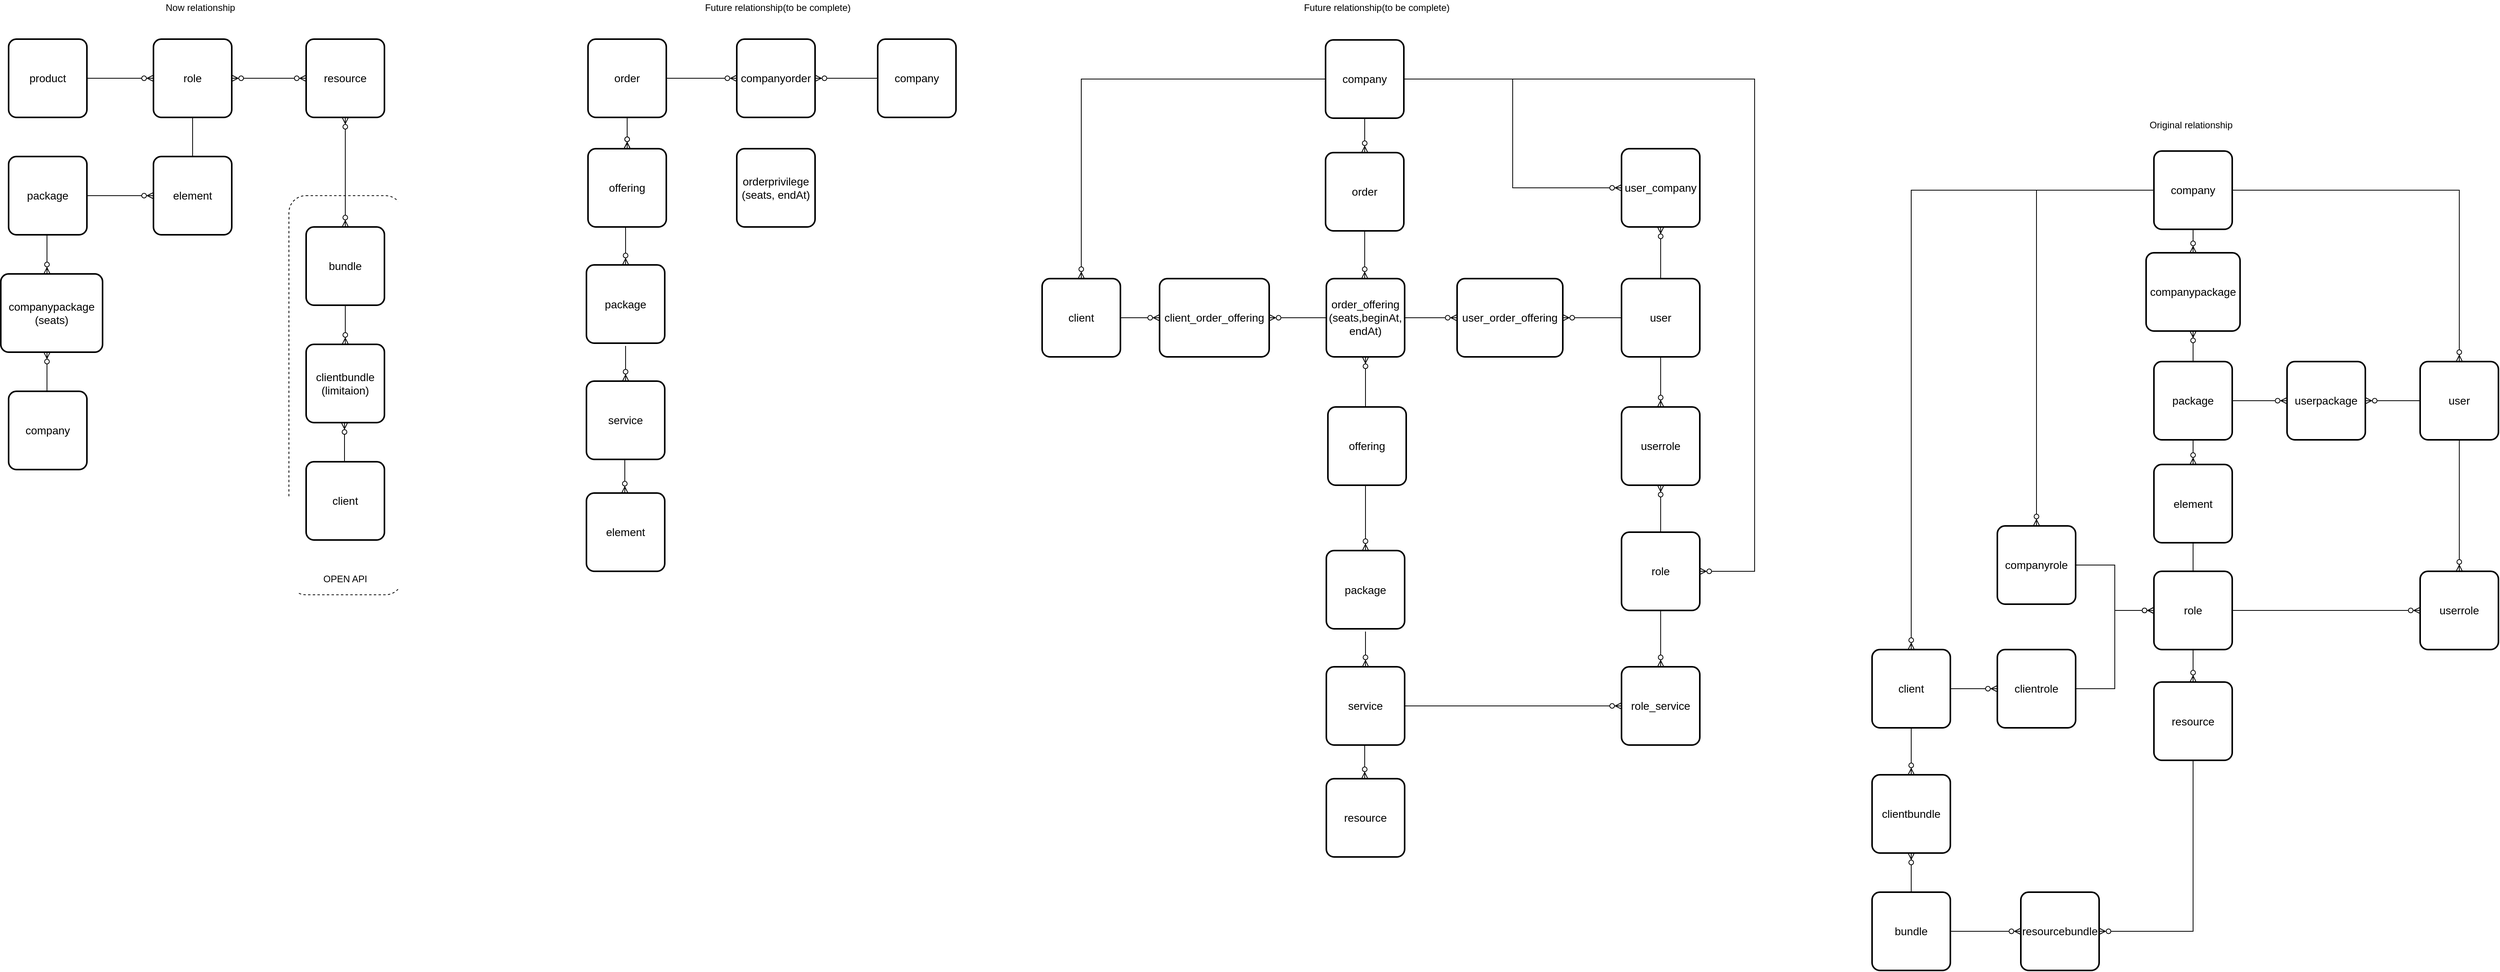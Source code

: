 <mxfile version="12.0.3" type="github" pages="1"><diagram id="8rNjCtrvhXQfWSVZfF7X" name="Page-1"><mxGraphModel dx="1422" dy="790" grid="1" gridSize="10" guides="1" tooltips="1" connect="1" arrows="1" fold="1" page="1" pageScale="1" pageWidth="850" pageHeight="1100" math="0" shadow="0"><root><mxCell id="0"/><mxCell id="1" parent="0"/><mxCell id="m2EdKk_1sG6vqFNajFpE-1" value="product" style="strokeWidth=2;rounded=1;arcSize=10;whiteSpace=wrap;html=1;align=center;fontSize=14;" parent="1" vertex="1"><mxGeometry x="240" y="130" width="100" height="100" as="geometry"/></mxCell><mxCell id="m2EdKk_1sG6vqFNajFpE-2" value="role" style="strokeWidth=2;rounded=1;arcSize=10;whiteSpace=wrap;html=1;align=center;fontSize=14;" parent="1" vertex="1"><mxGeometry x="425" y="130" width="100" height="100" as="geometry"/></mxCell><mxCell id="m2EdKk_1sG6vqFNajFpE-3" value="resource" style="strokeWidth=2;rounded=1;arcSize=10;whiteSpace=wrap;html=1;align=center;fontSize=14;" parent="1" vertex="1"><mxGeometry x="620" y="130" width="100" height="100" as="geometry"/></mxCell><mxCell id="m2EdKk_1sG6vqFNajFpE-4" value="package" style="strokeWidth=2;rounded=1;arcSize=10;whiteSpace=wrap;html=1;align=center;fontSize=14;" parent="1" vertex="1"><mxGeometry x="240" y="280" width="100" height="100" as="geometry"/></mxCell><mxCell id="m2EdKk_1sG6vqFNajFpE-5" value="element" style="strokeWidth=2;rounded=1;arcSize=10;whiteSpace=wrap;html=1;align=center;fontSize=14;" parent="1" vertex="1"><mxGeometry x="425" y="280" width="100" height="100" as="geometry"/></mxCell><mxCell id="m2EdKk_1sG6vqFNajFpE-7" value="" style="edgeStyle=entityRelationEdgeStyle;fontSize=12;html=1;endArrow=ERzeroToMany;endFill=1;exitX=1;exitY=0.5;exitDx=0;exitDy=0;entryX=0;entryY=0.5;entryDx=0;entryDy=0;" parent="1" source="m2EdKk_1sG6vqFNajFpE-1" target="m2EdKk_1sG6vqFNajFpE-2" edge="1"><mxGeometry width="100" height="100" relative="1" as="geometry"><mxPoint x="350" y="320" as="sourcePoint"/><mxPoint x="450" y="220" as="targetPoint"/></mxGeometry></mxCell><mxCell id="m2EdKk_1sG6vqFNajFpE-9" value="" style="edgeStyle=entityRelationEdgeStyle;fontSize=12;html=1;endArrow=ERzeroToMany;endFill=1;startArrow=ERzeroToMany;entryX=0;entryY=0.5;entryDx=0;entryDy=0;exitX=1;exitY=0.5;exitDx=0;exitDy=0;" parent="1" source="m2EdKk_1sG6vqFNajFpE-2" target="m2EdKk_1sG6vqFNajFpE-3" edge="1"><mxGeometry width="100" height="100" relative="1" as="geometry"><mxPoint x="500" y="250" as="sourcePoint"/><mxPoint x="600" y="150" as="targetPoint"/></mxGeometry></mxCell><mxCell id="m2EdKk_1sG6vqFNajFpE-11" value="" style="endArrow=none;html=1;entryX=0.5;entryY=1;entryDx=0;entryDy=0;exitX=0.5;exitY=0;exitDx=0;exitDy=0;" parent="1" source="m2EdKk_1sG6vqFNajFpE-5" target="m2EdKk_1sG6vqFNajFpE-2" edge="1"><mxGeometry width="50" height="50" relative="1" as="geometry"><mxPoint x="510" y="590" as="sourcePoint"/><mxPoint x="560" y="540" as="targetPoint"/></mxGeometry></mxCell><mxCell id="m2EdKk_1sG6vqFNajFpE-12" value="" style="edgeStyle=entityRelationEdgeStyle;fontSize=12;html=1;endArrow=ERzeroToMany;endFill=1;entryX=0;entryY=0.5;entryDx=0;entryDy=0;" parent="1" source="m2EdKk_1sG6vqFNajFpE-4" target="m2EdKk_1sG6vqFNajFpE-5" edge="1"><mxGeometry width="100" height="100" relative="1" as="geometry"><mxPoint x="240" y="500" as="sourcePoint"/><mxPoint x="340" y="400" as="targetPoint"/></mxGeometry></mxCell><mxCell id="m2EdKk_1sG6vqFNajFpE-13" value="bundle" style="strokeWidth=2;rounded=1;arcSize=10;whiteSpace=wrap;html=1;align=center;fontSize=14;" parent="1" vertex="1"><mxGeometry x="620" y="370" width="100" height="100" as="geometry"/></mxCell><mxCell id="m2EdKk_1sG6vqFNajFpE-15" value="clientbundle&lt;br&gt;(limitaion)" style="strokeWidth=2;rounded=1;arcSize=10;whiteSpace=wrap;html=1;align=center;fontSize=14;" parent="1" vertex="1"><mxGeometry x="620" y="520" width="100" height="100" as="geometry"/></mxCell><mxCell id="m2EdKk_1sG6vqFNajFpE-17" value="" style="endArrow=ERzeroToMany;startArrow=ERzeroToMany;endFill=1;startFill=1;html=1;strokeColor=#000000;exitX=0.5;exitY=1;exitDx=0;exitDy=0;entryX=0.5;entryY=0;entryDx=0;entryDy=0;" parent="1" source="m2EdKk_1sG6vqFNajFpE-3" target="m2EdKk_1sG6vqFNajFpE-13" edge="1"><mxGeometry width="160" relative="1" as="geometry"><mxPoint x="730" y="230" as="sourcePoint"/><mxPoint x="780" y="300" as="targetPoint"/></mxGeometry></mxCell><mxCell id="m2EdKk_1sG6vqFNajFpE-18" value="" style="endArrow=ERzeroToMany;startArrow=none;endFill=1;startFill=0;html=1;strokeColor=#000000;exitX=0.5;exitY=1;exitDx=0;exitDy=0;entryX=0.5;entryY=0;entryDx=0;entryDy=0;" parent="1" edge="1"><mxGeometry width="160" relative="1" as="geometry"><mxPoint x="670" y="470" as="sourcePoint"/><mxPoint x="670" y="520" as="targetPoint"/></mxGeometry></mxCell><mxCell id="m2EdKk_1sG6vqFNajFpE-19" value="client" style="strokeWidth=2;rounded=1;arcSize=10;whiteSpace=wrap;html=1;align=center;fontSize=14;" parent="1" vertex="1"><mxGeometry x="620" y="670" width="100" height="100" as="geometry"/></mxCell><mxCell id="m2EdKk_1sG6vqFNajFpE-21" value="" style="endArrow=none;startArrow=ERzeroToMany;endFill=0;startFill=1;html=1;strokeColor=#000000;exitX=0.5;exitY=1;exitDx=0;exitDy=0;entryX=0.5;entryY=0;entryDx=0;entryDy=0;" parent="1" edge="1"><mxGeometry width="160" relative="1" as="geometry"><mxPoint x="669" y="620" as="sourcePoint"/><mxPoint x="669" y="670" as="targetPoint"/></mxGeometry></mxCell><mxCell id="m2EdKk_1sG6vqFNajFpE-22" value="company&lt;br&gt;" style="strokeWidth=2;rounded=1;arcSize=10;whiteSpace=wrap;html=1;align=center;fontSize=14;" parent="1" vertex="1"><mxGeometry x="240" y="580" width="100" height="100" as="geometry"/></mxCell><mxCell id="m2EdKk_1sG6vqFNajFpE-23" value="companypackage&lt;br&gt;(seats)" style="strokeWidth=2;rounded=1;arcSize=10;whiteSpace=wrap;html=1;align=center;fontSize=14;" parent="1" vertex="1"><mxGeometry x="230" y="430" width="130" height="100" as="geometry"/></mxCell><mxCell id="m2EdKk_1sG6vqFNajFpE-27" value="" style="endArrow=ERzeroToMany;startArrow=none;endFill=1;startFill=0;html=1;strokeColor=#000000;exitX=0.5;exitY=1;exitDx=0;exitDy=0;entryX=0.5;entryY=0;entryDx=0;entryDy=0;" parent="1" edge="1"><mxGeometry width="160" relative="1" as="geometry"><mxPoint x="289" y="380" as="sourcePoint"/><mxPoint x="289" y="430" as="targetPoint"/></mxGeometry></mxCell><mxCell id="m2EdKk_1sG6vqFNajFpE-28" value="" style="endArrow=none;startArrow=ERzeroToMany;endFill=0;startFill=1;html=1;strokeColor=#000000;exitX=0.5;exitY=1;exitDx=0;exitDy=0;entryX=0.5;entryY=0;entryDx=0;entryDy=0;" parent="1" edge="1"><mxGeometry width="160" relative="1" as="geometry"><mxPoint x="289" y="530" as="sourcePoint"/><mxPoint x="289" y="580" as="targetPoint"/></mxGeometry></mxCell><mxCell id="m2EdKk_1sG6vqFNajFpE-29" value="" style="rounded=1;whiteSpace=wrap;html=1;dashed=1;fillColor=none;" parent="1" vertex="1"><mxGeometry x="598" y="330" width="145" height="510" as="geometry"/></mxCell><mxCell id="m2EdKk_1sG6vqFNajFpE-30" value="OPEN API" style="text;html=1;strokeColor=none;fillColor=none;align=center;verticalAlign=middle;whiteSpace=wrap;rounded=0;dashed=1;" parent="1" vertex="1"><mxGeometry x="630" y="810" width="80" height="20" as="geometry"/></mxCell><mxCell id="m2EdKk_1sG6vqFNajFpE-31" value="order" style="strokeWidth=2;rounded=1;arcSize=10;whiteSpace=wrap;html=1;align=center;fontSize=14;fillColor=none;" parent="1" vertex="1"><mxGeometry x="980" y="130" width="100" height="100" as="geometry"/></mxCell><mxCell id="m2EdKk_1sG6vqFNajFpE-39" value="" style="edgeStyle=orthogonalEdgeStyle;rounded=1;orthogonalLoop=1;jettySize=auto;html=1;startArrow=ERzeroToMany;startFill=1;endArrow=none;endFill=0;targetPerimeterSpacing=0;strokeColor=#000000;" parent="1" source="m2EdKk_1sG6vqFNajFpE-32" target="m2EdKk_1sG6vqFNajFpE-31" edge="1"><mxGeometry relative="1" as="geometry"/></mxCell><mxCell id="m2EdKk_1sG6vqFNajFpE-32" value="offering" style="strokeWidth=2;rounded=1;arcSize=10;whiteSpace=wrap;html=1;align=center;fontSize=14;fillColor=none;" parent="1" vertex="1"><mxGeometry x="980" y="270" width="100" height="100" as="geometry"/></mxCell><mxCell id="m2EdKk_1sG6vqFNajFpE-33" value="package" style="strokeWidth=2;rounded=1;arcSize=10;whiteSpace=wrap;html=1;align=center;fontSize=14;fillColor=none;" parent="1" vertex="1"><mxGeometry x="978" y="418.5" width="100" height="100" as="geometry"/></mxCell><mxCell id="m2EdKk_1sG6vqFNajFpE-34" value="service" style="strokeWidth=2;rounded=1;arcSize=10;whiteSpace=wrap;html=1;align=center;fontSize=14;fillColor=none;" parent="1" vertex="1"><mxGeometry x="978" y="567" width="100" height="100" as="geometry"/></mxCell><mxCell id="m2EdKk_1sG6vqFNajFpE-35" value="element" style="strokeWidth=2;rounded=1;arcSize=10;whiteSpace=wrap;html=1;align=center;fontSize=14;fillColor=none;" parent="1" vertex="1"><mxGeometry x="978" y="710" width="100" height="100" as="geometry"/></mxCell><mxCell id="m2EdKk_1sG6vqFNajFpE-38" value="" style="endArrow=ERzeroToMany;startArrow=none;endFill=1;startFill=0;html=1;strokeColor=#000000;exitX=0.5;exitY=1;exitDx=0;exitDy=0;" parent="1" edge="1"><mxGeometry width="160" relative="1" as="geometry"><mxPoint x="1030" y="230" as="sourcePoint"/><mxPoint x="1030" y="270" as="targetPoint"/></mxGeometry></mxCell><mxCell id="m2EdKk_1sG6vqFNajFpE-42" value="" style="endArrow=ERzeroToMany;startArrow=none;endFill=1;startFill=0;html=1;strokeColor=#000000;entryX=0.5;entryY=0;entryDx=0;entryDy=0;" parent="1" target="m2EdKk_1sG6vqFNajFpE-34" edge="1"><mxGeometry width="160" relative="1" as="geometry"><mxPoint x="1028" y="522" as="sourcePoint"/><mxPoint x="1027" y="562" as="targetPoint"/></mxGeometry></mxCell><mxCell id="m2EdKk_1sG6vqFNajFpE-43" value="" style="endArrow=ERzeroToMany;startArrow=none;endFill=1;startFill=0;html=1;strokeColor=#000000;exitX=0.5;exitY=1;exitDx=0;exitDy=0;" parent="1" edge="1"><mxGeometry width="160" relative="1" as="geometry"><mxPoint x="1027" y="667" as="sourcePoint"/><mxPoint x="1027" y="710" as="targetPoint"/></mxGeometry></mxCell><mxCell id="m2EdKk_1sG6vqFNajFpE-45" value="" style="endArrow=ERzeroToMany;startArrow=none;endFill=1;startFill=0;html=1;strokeColor=#000000;entryX=0.5;entryY=0;entryDx=0;entryDy=0;" parent="1" target="m2EdKk_1sG6vqFNajFpE-33" edge="1"><mxGeometry width="160" relative="1" as="geometry"><mxPoint x="1028" y="370" as="sourcePoint"/><mxPoint x="1028" y="413" as="targetPoint"/></mxGeometry></mxCell><mxCell id="m2EdKk_1sG6vqFNajFpE-48" value="companyorder" style="strokeWidth=2;rounded=1;arcSize=10;whiteSpace=wrap;html=1;align=center;fontSize=14;fillColor=none;" parent="1" vertex="1"><mxGeometry x="1170" y="130" width="100" height="100" as="geometry"/></mxCell><mxCell id="m2EdKk_1sG6vqFNajFpE-49" value="company" style="strokeWidth=2;rounded=1;arcSize=10;whiteSpace=wrap;html=1;align=center;fontSize=14;fillColor=none;" parent="1" vertex="1"><mxGeometry x="1350" y="130" width="100" height="100" as="geometry"/></mxCell><mxCell id="m2EdKk_1sG6vqFNajFpE-50" value="" style="endArrow=ERzeroToMany;startArrow=none;endFill=1;startFill=0;html=1;strokeColor=#000000;exitX=1;exitY=0.5;exitDx=0;exitDy=0;entryX=0;entryY=0.5;entryDx=0;entryDy=0;" parent="1" source="m2EdKk_1sG6vqFNajFpE-31" target="m2EdKk_1sG6vqFNajFpE-48" edge="1"><mxGeometry width="160" relative="1" as="geometry"><mxPoint x="1341" y="320" as="sourcePoint"/><mxPoint x="1110" y="492" as="targetPoint"/></mxGeometry></mxCell><mxCell id="m2EdKk_1sG6vqFNajFpE-51" value="" style="endArrow=ERzeroToMany;startArrow=none;endFill=1;startFill=0;html=1;strokeColor=#000000;exitX=0;exitY=0.5;exitDx=0;exitDy=0;entryX=1;entryY=0.5;entryDx=0;entryDy=0;" parent="1" source="m2EdKk_1sG6vqFNajFpE-49" target="m2EdKk_1sG6vqFNajFpE-48" edge="1"><mxGeometry width="160" relative="1" as="geometry"><mxPoint x="1290" y="459.5" as="sourcePoint"/><mxPoint x="1380" y="459.5" as="targetPoint"/></mxGeometry></mxCell><mxCell id="m2EdKk_1sG6vqFNajFpE-52" value="Now relationship" style="text;html=1;strokeColor=none;fillColor=none;align=center;verticalAlign=middle;whiteSpace=wrap;rounded=0;" parent="1" vertex="1"><mxGeometry x="420" y="80" width="130" height="20" as="geometry"/></mxCell><mxCell id="m2EdKk_1sG6vqFNajFpE-53" value="Future relationship(to be complete)" style="text;html=1;strokeColor=none;fillColor=none;align=center;verticalAlign=middle;whiteSpace=wrap;rounded=0;" parent="1" vertex="1"><mxGeometry x="1105" y="80" width="235" height="20" as="geometry"/></mxCell><mxCell id="nTx4LBWtkfxXUajb-I4Q-1" value="order" style="strokeWidth=2;rounded=1;arcSize=10;whiteSpace=wrap;html=1;align=center;fontSize=14;fillColor=none;" vertex="1" parent="1"><mxGeometry x="1922" y="275" width="100" height="100" as="geometry"/></mxCell><mxCell id="nTx4LBWtkfxXUajb-I4Q-2" value="" style="edgeStyle=orthogonalEdgeStyle;rounded=1;orthogonalLoop=1;jettySize=auto;html=1;startArrow=ERzeroToMany;startFill=1;endArrow=none;endFill=0;targetPerimeterSpacing=0;strokeColor=#000000;" edge="1" parent="1"><mxGeometry relative="1" as="geometry"><mxPoint x="1972" y="436" as="sourcePoint"/><mxPoint x="1972" y="376" as="targetPoint"/></mxGeometry></mxCell><mxCell id="nTx4LBWtkfxXUajb-I4Q-3" value="offering" style="strokeWidth=2;rounded=1;arcSize=10;whiteSpace=wrap;html=1;align=center;fontSize=14;fillColor=none;" vertex="1" parent="1"><mxGeometry x="1925" y="600" width="100" height="100" as="geometry"/></mxCell><mxCell id="nTx4LBWtkfxXUajb-I4Q-4" value="package" style="strokeWidth=2;rounded=1;arcSize=10;whiteSpace=wrap;html=1;align=center;fontSize=14;fillColor=none;" vertex="1" parent="1"><mxGeometry x="1923" y="783.5" width="100" height="100" as="geometry"/></mxCell><mxCell id="nTx4LBWtkfxXUajb-I4Q-98" style="edgeStyle=orthogonalEdgeStyle;rounded=0;orthogonalLoop=1;jettySize=auto;html=1;exitX=1;exitY=0.5;exitDx=0;exitDy=0;entryX=0;entryY=0.5;entryDx=0;entryDy=0;startArrow=none;startFill=0;endArrow=ERzeroToMany;endFill=1;" edge="1" parent="1" source="nTx4LBWtkfxXUajb-I4Q-5" target="nTx4LBWtkfxXUajb-I4Q-95"><mxGeometry relative="1" as="geometry"/></mxCell><mxCell id="nTx4LBWtkfxXUajb-I4Q-5" value="service" style="strokeWidth=2;rounded=1;arcSize=10;whiteSpace=wrap;html=1;align=center;fontSize=14;fillColor=none;" vertex="1" parent="1"><mxGeometry x="1923" y="932" width="100" height="100" as="geometry"/></mxCell><mxCell id="nTx4LBWtkfxXUajb-I4Q-6" value="resource" style="strokeWidth=2;rounded=1;arcSize=10;whiteSpace=wrap;html=1;align=center;fontSize=14;fillColor=none;" vertex="1" parent="1"><mxGeometry x="1923" y="1075" width="100" height="100" as="geometry"/></mxCell><mxCell id="nTx4LBWtkfxXUajb-I4Q-8" value="" style="endArrow=ERzeroToMany;startArrow=none;endFill=1;startFill=0;html=1;strokeColor=#000000;entryX=0.5;entryY=0;entryDx=0;entryDy=0;" edge="1" parent="1" target="nTx4LBWtkfxXUajb-I4Q-5"><mxGeometry width="160" relative="1" as="geometry"><mxPoint x="1973" y="887" as="sourcePoint"/><mxPoint x="1972" y="927" as="targetPoint"/></mxGeometry></mxCell><mxCell id="nTx4LBWtkfxXUajb-I4Q-9" value="" style="endArrow=ERzeroToMany;startArrow=none;endFill=1;startFill=0;html=1;strokeColor=#000000;exitX=0.5;exitY=1;exitDx=0;exitDy=0;" edge="1" parent="1"><mxGeometry width="160" relative="1" as="geometry"><mxPoint x="1972" y="1032" as="sourcePoint"/><mxPoint x="1972" y="1075" as="targetPoint"/></mxGeometry></mxCell><mxCell id="nTx4LBWtkfxXUajb-I4Q-10" value="" style="endArrow=ERzeroToMany;startArrow=none;endFill=1;startFill=0;html=1;strokeColor=#000000;entryX=0.5;entryY=0;entryDx=0;entryDy=0;" edge="1" parent="1" target="nTx4LBWtkfxXUajb-I4Q-4"><mxGeometry width="160" relative="1" as="geometry"><mxPoint x="1973" y="700" as="sourcePoint"/><mxPoint x="1973" y="743" as="targetPoint"/></mxGeometry></mxCell><mxCell id="nTx4LBWtkfxXUajb-I4Q-12" value="company" style="strokeWidth=2;rounded=1;arcSize=10;whiteSpace=wrap;html=1;align=center;fontSize=14;fillColor=none;" vertex="1" parent="1"><mxGeometry x="1922" y="131" width="100" height="100" as="geometry"/></mxCell><mxCell id="nTx4LBWtkfxXUajb-I4Q-15" value="Future relationship(to be complete)" style="text;html=1;strokeColor=none;fillColor=none;align=center;verticalAlign=middle;whiteSpace=wrap;rounded=0;" vertex="1" parent="1"><mxGeometry x="1870" y="80" width="235" height="20" as="geometry"/></mxCell><mxCell id="nTx4LBWtkfxXUajb-I4Q-16" value="" style="endArrow=ERzeroToMany;startArrow=none;endFill=1;startFill=0;html=1;strokeColor=#000000;exitX=0.5;exitY=1;exitDx=0;exitDy=0;entryX=0.5;entryY=0;entryDx=0;entryDy=0;" edge="1" parent="1" source="nTx4LBWtkfxXUajb-I4Q-12" target="nTx4LBWtkfxXUajb-I4Q-1"><mxGeometry width="160" relative="1" as="geometry"><mxPoint x="1970" y="210" as="sourcePoint"/><mxPoint x="1970" y="270" as="targetPoint"/></mxGeometry></mxCell><mxCell id="nTx4LBWtkfxXUajb-I4Q-17" value="order_offering&lt;br&gt;(seats,beginAt,&lt;br&gt;endAt)" style="strokeWidth=2;rounded=1;arcSize=10;whiteSpace=wrap;html=1;align=center;fontSize=14;fillColor=none;" vertex="1" parent="1"><mxGeometry x="1923" y="436" width="100" height="100" as="geometry"/></mxCell><mxCell id="nTx4LBWtkfxXUajb-I4Q-19" value="" style="endArrow=none;startArrow=ERzeroToMany;endFill=0;startFill=1;html=1;strokeColor=#000000;exitX=0.5;exitY=1;exitDx=0;exitDy=0;" edge="1" parent="1" source="nTx4LBWtkfxXUajb-I4Q-17"><mxGeometry width="160" relative="1" as="geometry"><mxPoint x="1984" y="591" as="sourcePoint"/><mxPoint x="1973" y="600" as="targetPoint"/></mxGeometry></mxCell><mxCell id="nTx4LBWtkfxXUajb-I4Q-22" value="user" style="strokeWidth=2;rounded=1;arcSize=10;whiteSpace=wrap;html=1;align=center;fontSize=14;fillColor=none;" vertex="1" parent="1"><mxGeometry x="2300" y="436" width="100" height="100" as="geometry"/></mxCell><mxCell id="nTx4LBWtkfxXUajb-I4Q-28" style="edgeStyle=orthogonalEdgeStyle;rounded=0;orthogonalLoop=1;jettySize=auto;html=1;exitX=1;exitY=0.5;exitDx=0;exitDy=0;startArrow=ERzeroToMany;startFill=1;endArrow=none;endFill=0;" edge="1" parent="1" source="nTx4LBWtkfxXUajb-I4Q-23" target="nTx4LBWtkfxXUajb-I4Q-22"><mxGeometry relative="1" as="geometry"/></mxCell><mxCell id="nTx4LBWtkfxXUajb-I4Q-23" value="user_order_offering" style="strokeWidth=2;rounded=1;arcSize=10;whiteSpace=wrap;html=1;align=center;fontSize=14;fillColor=none;" vertex="1" parent="1"><mxGeometry x="2090" y="436" width="135" height="100" as="geometry"/></mxCell><mxCell id="nTx4LBWtkfxXUajb-I4Q-27" value="" style="edgeStyle=orthogonalEdgeStyle;rounded=1;orthogonalLoop=1;jettySize=auto;html=1;startArrow=ERzeroToMany;startFill=1;endArrow=none;endFill=0;targetPerimeterSpacing=0;strokeColor=#000000;entryX=1;entryY=0.5;entryDx=0;entryDy=0;exitX=0;exitY=0.5;exitDx=0;exitDy=0;" edge="1" parent="1" source="nTx4LBWtkfxXUajb-I4Q-23" target="nTx4LBWtkfxXUajb-I4Q-17"><mxGeometry relative="1" as="geometry"><mxPoint x="2130" y="446" as="sourcePoint"/><mxPoint x="2033" y="496" as="targetPoint"/></mxGeometry></mxCell><mxCell id="nTx4LBWtkfxXUajb-I4Q-32" style="edgeStyle=orthogonalEdgeStyle;rounded=0;orthogonalLoop=1;jettySize=auto;html=1;exitX=0;exitY=0.5;exitDx=0;exitDy=0;entryX=1;entryY=0.5;entryDx=0;entryDy=0;startArrow=ERzeroToMany;startFill=1;endArrow=none;endFill=0;" edge="1" parent="1" source="nTx4LBWtkfxXUajb-I4Q-29" target="nTx4LBWtkfxXUajb-I4Q-12"><mxGeometry relative="1" as="geometry"/></mxCell><mxCell id="nTx4LBWtkfxXUajb-I4Q-33" style="edgeStyle=orthogonalEdgeStyle;rounded=0;orthogonalLoop=1;jettySize=auto;html=1;exitX=0.5;exitY=1;exitDx=0;exitDy=0;entryX=0.5;entryY=0;entryDx=0;entryDy=0;startArrow=ERzeroToMany;startFill=1;endArrow=none;endFill=0;" edge="1" parent="1" source="nTx4LBWtkfxXUajb-I4Q-29" target="nTx4LBWtkfxXUajb-I4Q-22"><mxGeometry relative="1" as="geometry"/></mxCell><mxCell id="nTx4LBWtkfxXUajb-I4Q-29" value="user_company" style="strokeWidth=2;rounded=1;arcSize=10;whiteSpace=wrap;html=1;align=center;fontSize=14;fillColor=none;" vertex="1" parent="1"><mxGeometry x="2300" y="270" width="100" height="100" as="geometry"/></mxCell><mxCell id="nTx4LBWtkfxXUajb-I4Q-34" style="edgeStyle=orthogonalEdgeStyle;rounded=0;orthogonalLoop=1;jettySize=auto;html=1;exitX=0.5;exitY=0;exitDx=0;exitDy=0;entryX=0;entryY=0.5;entryDx=0;entryDy=0;startArrow=ERzeroToMany;startFill=1;endArrow=none;endFill=0;" edge="1" parent="1" source="nTx4LBWtkfxXUajb-I4Q-30" target="nTx4LBWtkfxXUajb-I4Q-12"><mxGeometry relative="1" as="geometry"/></mxCell><mxCell id="nTx4LBWtkfxXUajb-I4Q-30" value="client" style="strokeWidth=2;rounded=1;arcSize=10;whiteSpace=wrap;html=1;align=center;fontSize=14;fillColor=none;" vertex="1" parent="1"><mxGeometry x="1560" y="436" width="100" height="100" as="geometry"/></mxCell><mxCell id="nTx4LBWtkfxXUajb-I4Q-37" style="edgeStyle=orthogonalEdgeStyle;rounded=0;orthogonalLoop=1;jettySize=auto;html=1;exitX=0;exitY=0.5;exitDx=0;exitDy=0;entryX=1;entryY=0.5;entryDx=0;entryDy=0;startArrow=ERzeroToMany;startFill=1;endArrow=none;endFill=0;" edge="1" parent="1" source="nTx4LBWtkfxXUajb-I4Q-35" target="nTx4LBWtkfxXUajb-I4Q-30"><mxGeometry relative="1" as="geometry"/></mxCell><mxCell id="nTx4LBWtkfxXUajb-I4Q-38" style="edgeStyle=orthogonalEdgeStyle;rounded=0;orthogonalLoop=1;jettySize=auto;html=1;exitX=1;exitY=0.5;exitDx=0;exitDy=0;entryX=0;entryY=0.5;entryDx=0;entryDy=0;startArrow=ERzeroToMany;startFill=1;endArrow=none;endFill=0;" edge="1" parent="1" source="nTx4LBWtkfxXUajb-I4Q-35" target="nTx4LBWtkfxXUajb-I4Q-17"><mxGeometry relative="1" as="geometry"/></mxCell><mxCell id="nTx4LBWtkfxXUajb-I4Q-35" value="client_order_offering" style="strokeWidth=2;rounded=1;arcSize=10;whiteSpace=wrap;html=1;align=center;fontSize=14;fillColor=none;" vertex="1" parent="1"><mxGeometry x="1710" y="436" width="140" height="100" as="geometry"/></mxCell><mxCell id="nTx4LBWtkfxXUajb-I4Q-47" style="edgeStyle=orthogonalEdgeStyle;rounded=0;orthogonalLoop=1;jettySize=auto;html=1;exitX=1;exitY=0.5;exitDx=0;exitDy=0;entryX=1;entryY=0.5;entryDx=0;entryDy=0;startArrow=ERzeroToMany;startFill=1;endArrow=none;endFill=0;" edge="1" parent="1" source="nTx4LBWtkfxXUajb-I4Q-39" target="nTx4LBWtkfxXUajb-I4Q-12"><mxGeometry relative="1" as="geometry"><Array as="points"><mxPoint x="2470" y="810"/><mxPoint x="2470" y="181"/></Array></mxGeometry></mxCell><mxCell id="nTx4LBWtkfxXUajb-I4Q-99" style="edgeStyle=orthogonalEdgeStyle;rounded=0;orthogonalLoop=1;jettySize=auto;html=1;exitX=0.5;exitY=1;exitDx=0;exitDy=0;entryX=0.5;entryY=0;entryDx=0;entryDy=0;startArrow=none;startFill=0;endArrow=ERzeroToMany;endFill=1;" edge="1" parent="1" source="nTx4LBWtkfxXUajb-I4Q-39" target="nTx4LBWtkfxXUajb-I4Q-95"><mxGeometry relative="1" as="geometry"/></mxCell><mxCell id="nTx4LBWtkfxXUajb-I4Q-39" value="role" style="strokeWidth=2;rounded=1;arcSize=10;whiteSpace=wrap;html=1;align=center;fontSize=14;fillColor=none;" vertex="1" parent="1"><mxGeometry x="2300" y="760" width="100" height="100" as="geometry"/></mxCell><mxCell id="nTx4LBWtkfxXUajb-I4Q-45" style="edgeStyle=orthogonalEdgeStyle;rounded=0;orthogonalLoop=1;jettySize=auto;html=1;exitX=0.5;exitY=0;exitDx=0;exitDy=0;entryX=0.5;entryY=1;entryDx=0;entryDy=0;startArrow=ERzeroToMany;startFill=1;endArrow=none;endFill=0;" edge="1" parent="1" source="nTx4LBWtkfxXUajb-I4Q-41" target="nTx4LBWtkfxXUajb-I4Q-22"><mxGeometry relative="1" as="geometry"/></mxCell><mxCell id="nTx4LBWtkfxXUajb-I4Q-46" style="edgeStyle=orthogonalEdgeStyle;rounded=0;orthogonalLoop=1;jettySize=auto;html=1;exitX=0.5;exitY=1;exitDx=0;exitDy=0;startArrow=ERzeroToMany;startFill=1;endArrow=none;endFill=0;" edge="1" parent="1" source="nTx4LBWtkfxXUajb-I4Q-41" target="nTx4LBWtkfxXUajb-I4Q-39"><mxGeometry relative="1" as="geometry"/></mxCell><mxCell id="nTx4LBWtkfxXUajb-I4Q-41" value="userrole" style="strokeWidth=2;rounded=1;arcSize=10;whiteSpace=wrap;html=1;align=center;fontSize=14;fillColor=none;" vertex="1" parent="1"><mxGeometry x="2300" y="600" width="100" height="100" as="geometry"/></mxCell><mxCell id="nTx4LBWtkfxXUajb-I4Q-48" value="orderprivilege&lt;br&gt;(seats, endAt)" style="strokeWidth=2;rounded=1;arcSize=10;whiteSpace=wrap;html=1;align=center;fontSize=14;fillColor=none;" vertex="1" parent="1"><mxGeometry x="1170" y="270" width="100" height="100" as="geometry"/></mxCell><mxCell id="nTx4LBWtkfxXUajb-I4Q-58" style="edgeStyle=orthogonalEdgeStyle;rounded=0;orthogonalLoop=1;jettySize=auto;html=1;exitX=0.5;exitY=0;exitDx=0;exitDy=0;entryX=0.5;entryY=1;entryDx=0;entryDy=0;startArrow=ERzeroToMany;startFill=1;endArrow=none;endFill=0;" edge="1" parent="1" source="nTx4LBWtkfxXUajb-I4Q-49" target="nTx4LBWtkfxXUajb-I4Q-50"><mxGeometry relative="1" as="geometry"/></mxCell><mxCell id="nTx4LBWtkfxXUajb-I4Q-91" style="edgeStyle=orthogonalEdgeStyle;rounded=0;orthogonalLoop=1;jettySize=auto;html=1;exitX=0.5;exitY=1;exitDx=0;exitDy=0;entryX=1;entryY=0.5;entryDx=0;entryDy=0;startArrow=none;startFill=0;endArrow=ERzeroToMany;endFill=1;" edge="1" parent="1" source="nTx4LBWtkfxXUajb-I4Q-49" target="nTx4LBWtkfxXUajb-I4Q-89"><mxGeometry relative="1" as="geometry"/></mxCell><mxCell id="nTx4LBWtkfxXUajb-I4Q-49" value="resource" style="strokeWidth=2;rounded=1;arcSize=10;whiteSpace=wrap;html=1;align=center;fontSize=14;fillColor=none;" vertex="1" parent="1"><mxGeometry x="2980" y="951.5" width="100" height="100" as="geometry"/></mxCell><mxCell id="nTx4LBWtkfxXUajb-I4Q-59" style="edgeStyle=orthogonalEdgeStyle;rounded=0;orthogonalLoop=1;jettySize=auto;html=1;exitX=0.5;exitY=0;exitDx=0;exitDy=0;entryX=0.5;entryY=1;entryDx=0;entryDy=0;startArrow=none;startFill=0;endArrow=none;endFill=0;" edge="1" parent="1" source="nTx4LBWtkfxXUajb-I4Q-50" target="nTx4LBWtkfxXUajb-I4Q-53"><mxGeometry relative="1" as="geometry"/></mxCell><mxCell id="nTx4LBWtkfxXUajb-I4Q-72" style="edgeStyle=orthogonalEdgeStyle;rounded=0;orthogonalLoop=1;jettySize=auto;html=1;exitX=1;exitY=0.5;exitDx=0;exitDy=0;entryX=0;entryY=0.5;entryDx=0;entryDy=0;startArrow=none;startFill=0;endArrow=ERzeroToMany;endFill=1;" edge="1" parent="1" source="nTx4LBWtkfxXUajb-I4Q-50" target="nTx4LBWtkfxXUajb-I4Q-67"><mxGeometry relative="1" as="geometry"/></mxCell><mxCell id="nTx4LBWtkfxXUajb-I4Q-50" value="role" style="strokeWidth=2;rounded=1;arcSize=10;whiteSpace=wrap;html=1;align=center;fontSize=14;fillColor=none;" vertex="1" parent="1"><mxGeometry x="2980" y="810" width="100" height="100" as="geometry"/></mxCell><mxCell id="nTx4LBWtkfxXUajb-I4Q-61" style="edgeStyle=orthogonalEdgeStyle;rounded=0;orthogonalLoop=1;jettySize=auto;html=1;exitX=0.5;exitY=1;exitDx=0;exitDy=0;entryX=0.5;entryY=0;entryDx=0;entryDy=0;startArrow=none;startFill=0;endArrow=ERzeroToMany;endFill=1;" edge="1" parent="1" source="nTx4LBWtkfxXUajb-I4Q-51" target="nTx4LBWtkfxXUajb-I4Q-56"><mxGeometry relative="1" as="geometry"/></mxCell><mxCell id="nTx4LBWtkfxXUajb-I4Q-68" style="edgeStyle=orthogonalEdgeStyle;rounded=0;orthogonalLoop=1;jettySize=auto;html=1;exitX=1;exitY=0.5;exitDx=0;exitDy=0;entryX=0.5;entryY=0;entryDx=0;entryDy=0;startArrow=none;startFill=0;endArrow=ERzeroToMany;endFill=1;" edge="1" parent="1" source="nTx4LBWtkfxXUajb-I4Q-51" target="nTx4LBWtkfxXUajb-I4Q-63"><mxGeometry relative="1" as="geometry"/></mxCell><mxCell id="nTx4LBWtkfxXUajb-I4Q-73" style="edgeStyle=orthogonalEdgeStyle;rounded=0;orthogonalLoop=1;jettySize=auto;html=1;exitX=0;exitY=0.5;exitDx=0;exitDy=0;entryX=0.5;entryY=0;entryDx=0;entryDy=0;startArrow=none;startFill=0;endArrow=ERzeroToMany;endFill=1;" edge="1" parent="1" source="nTx4LBWtkfxXUajb-I4Q-51" target="nTx4LBWtkfxXUajb-I4Q-66"><mxGeometry relative="1" as="geometry"/></mxCell><mxCell id="nTx4LBWtkfxXUajb-I4Q-79" style="edgeStyle=orthogonalEdgeStyle;rounded=0;orthogonalLoop=1;jettySize=auto;html=1;exitX=0;exitY=0.5;exitDx=0;exitDy=0;startArrow=none;startFill=0;endArrow=ERzeroToMany;endFill=1;" edge="1" parent="1" source="nTx4LBWtkfxXUajb-I4Q-51" target="nTx4LBWtkfxXUajb-I4Q-69"><mxGeometry relative="1" as="geometry"/></mxCell><mxCell id="nTx4LBWtkfxXUajb-I4Q-51" value="company" style="strokeWidth=2;rounded=1;arcSize=10;whiteSpace=wrap;html=1;align=center;fontSize=14;fillColor=none;" vertex="1" parent="1"><mxGeometry x="2980" y="273" width="100" height="100" as="geometry"/></mxCell><mxCell id="nTx4LBWtkfxXUajb-I4Q-52" value="userpackage" style="strokeWidth=2;rounded=1;arcSize=10;whiteSpace=wrap;html=1;align=center;fontSize=14;fillColor=none;" vertex="1" parent="1"><mxGeometry x="3150" y="542" width="100" height="100" as="geometry"/></mxCell><mxCell id="nTx4LBWtkfxXUajb-I4Q-53" value="element" style="strokeWidth=2;rounded=1;arcSize=10;whiteSpace=wrap;html=1;align=center;fontSize=14;fillColor=none;" vertex="1" parent="1"><mxGeometry x="2980" y="673.5" width="100" height="100" as="geometry"/></mxCell><mxCell id="nTx4LBWtkfxXUajb-I4Q-60" style="edgeStyle=orthogonalEdgeStyle;rounded=0;orthogonalLoop=1;jettySize=auto;html=1;exitX=0.5;exitY=1;exitDx=0;exitDy=0;entryX=0.5;entryY=0;entryDx=0;entryDy=0;startArrow=none;startFill=0;endArrow=ERzeroToMany;endFill=1;" edge="1" parent="1" source="nTx4LBWtkfxXUajb-I4Q-55" target="nTx4LBWtkfxXUajb-I4Q-53"><mxGeometry relative="1" as="geometry"/></mxCell><mxCell id="nTx4LBWtkfxXUajb-I4Q-62" style="edgeStyle=orthogonalEdgeStyle;rounded=0;orthogonalLoop=1;jettySize=auto;html=1;exitX=0.5;exitY=0;exitDx=0;exitDy=0;entryX=0.5;entryY=1;entryDx=0;entryDy=0;startArrow=none;startFill=0;endArrow=ERzeroToMany;endFill=1;" edge="1" parent="1" source="nTx4LBWtkfxXUajb-I4Q-55" target="nTx4LBWtkfxXUajb-I4Q-56"><mxGeometry relative="1" as="geometry"/></mxCell><mxCell id="nTx4LBWtkfxXUajb-I4Q-64" style="edgeStyle=orthogonalEdgeStyle;rounded=0;orthogonalLoop=1;jettySize=auto;html=1;exitX=1;exitY=0.5;exitDx=0;exitDy=0;entryX=0;entryY=0.5;entryDx=0;entryDy=0;startArrow=none;startFill=0;endArrow=ERzeroToMany;endFill=1;" edge="1" parent="1" source="nTx4LBWtkfxXUajb-I4Q-55" target="nTx4LBWtkfxXUajb-I4Q-52"><mxGeometry relative="1" as="geometry"/></mxCell><mxCell id="nTx4LBWtkfxXUajb-I4Q-55" value="package" style="strokeWidth=2;rounded=1;arcSize=10;whiteSpace=wrap;html=1;align=center;fontSize=14;fillColor=none;" vertex="1" parent="1"><mxGeometry x="2980" y="542" width="100" height="100" as="geometry"/></mxCell><mxCell id="nTx4LBWtkfxXUajb-I4Q-56" value="companypackage" style="strokeWidth=2;rounded=1;arcSize=10;whiteSpace=wrap;html=1;align=center;fontSize=14;fillColor=none;" vertex="1" parent="1"><mxGeometry x="2970" y="403" width="120" height="100" as="geometry"/></mxCell><mxCell id="nTx4LBWtkfxXUajb-I4Q-65" style="edgeStyle=orthogonalEdgeStyle;rounded=0;orthogonalLoop=1;jettySize=auto;html=1;exitX=0;exitY=0.5;exitDx=0;exitDy=0;entryX=1;entryY=0.5;entryDx=0;entryDy=0;startArrow=none;startFill=0;endArrow=ERzeroToMany;endFill=1;" edge="1" parent="1" source="nTx4LBWtkfxXUajb-I4Q-63" target="nTx4LBWtkfxXUajb-I4Q-52"><mxGeometry relative="1" as="geometry"/></mxCell><mxCell id="nTx4LBWtkfxXUajb-I4Q-71" style="edgeStyle=orthogonalEdgeStyle;rounded=0;orthogonalLoop=1;jettySize=auto;html=1;exitX=0.5;exitY=1;exitDx=0;exitDy=0;entryX=0.5;entryY=0;entryDx=0;entryDy=0;startArrow=none;startFill=0;endArrow=ERzeroToMany;endFill=1;" edge="1" parent="1" source="nTx4LBWtkfxXUajb-I4Q-63" target="nTx4LBWtkfxXUajb-I4Q-67"><mxGeometry relative="1" as="geometry"/></mxCell><mxCell id="nTx4LBWtkfxXUajb-I4Q-63" value="user" style="strokeWidth=2;rounded=1;arcSize=10;whiteSpace=wrap;html=1;align=center;fontSize=14;fillColor=none;" vertex="1" parent="1"><mxGeometry x="3320" y="542" width="100" height="100" as="geometry"/></mxCell><mxCell id="nTx4LBWtkfxXUajb-I4Q-74" style="edgeStyle=orthogonalEdgeStyle;rounded=0;orthogonalLoop=1;jettySize=auto;html=1;exitX=1;exitY=0.5;exitDx=0;exitDy=0;entryX=0;entryY=0.5;entryDx=0;entryDy=0;startArrow=none;startFill=0;endArrow=ERzeroToMany;endFill=1;" edge="1" parent="1" source="nTx4LBWtkfxXUajb-I4Q-66" target="nTx4LBWtkfxXUajb-I4Q-50"><mxGeometry relative="1" as="geometry"/></mxCell><mxCell id="nTx4LBWtkfxXUajb-I4Q-66" value="companyrole" style="strokeWidth=2;rounded=1;arcSize=10;whiteSpace=wrap;html=1;align=center;fontSize=14;fillColor=none;" vertex="1" parent="1"><mxGeometry x="2780" y="752" width="100" height="100" as="geometry"/></mxCell><mxCell id="nTx4LBWtkfxXUajb-I4Q-67" value="userrole" style="strokeWidth=2;rounded=1;arcSize=10;whiteSpace=wrap;html=1;align=center;fontSize=14;fillColor=none;" vertex="1" parent="1"><mxGeometry x="3320" y="810" width="100" height="100" as="geometry"/></mxCell><mxCell id="nTx4LBWtkfxXUajb-I4Q-77" style="edgeStyle=orthogonalEdgeStyle;rounded=0;orthogonalLoop=1;jettySize=auto;html=1;exitX=1;exitY=0.5;exitDx=0;exitDy=0;entryX=0;entryY=0.5;entryDx=0;entryDy=0;startArrow=none;startFill=0;endArrow=ERzeroToMany;endFill=1;" edge="1" parent="1" source="nTx4LBWtkfxXUajb-I4Q-69" target="nTx4LBWtkfxXUajb-I4Q-70"><mxGeometry relative="1" as="geometry"/></mxCell><mxCell id="nTx4LBWtkfxXUajb-I4Q-87" style="edgeStyle=orthogonalEdgeStyle;rounded=0;orthogonalLoop=1;jettySize=auto;html=1;exitX=0.5;exitY=1;exitDx=0;exitDy=0;entryX=0.5;entryY=0;entryDx=0;entryDy=0;startArrow=none;startFill=0;endArrow=ERzeroToMany;endFill=1;" edge="1" parent="1" source="nTx4LBWtkfxXUajb-I4Q-69" target="nTx4LBWtkfxXUajb-I4Q-86"><mxGeometry relative="1" as="geometry"/></mxCell><mxCell id="nTx4LBWtkfxXUajb-I4Q-69" value="client" style="strokeWidth=2;rounded=1;arcSize=10;whiteSpace=wrap;html=1;align=center;fontSize=14;fillColor=none;" vertex="1" parent="1"><mxGeometry x="2620" y="910" width="100" height="100" as="geometry"/></mxCell><mxCell id="nTx4LBWtkfxXUajb-I4Q-75" style="edgeStyle=orthogonalEdgeStyle;rounded=0;orthogonalLoop=1;jettySize=auto;html=1;exitX=1;exitY=0.5;exitDx=0;exitDy=0;entryX=0;entryY=0.5;entryDx=0;entryDy=0;startArrow=none;startFill=0;endArrow=ERzeroToMany;endFill=1;" edge="1" parent="1" source="nTx4LBWtkfxXUajb-I4Q-70" target="nTx4LBWtkfxXUajb-I4Q-50"><mxGeometry relative="1" as="geometry"/></mxCell><mxCell id="nTx4LBWtkfxXUajb-I4Q-70" value="clientrole" style="strokeWidth=2;rounded=1;arcSize=10;whiteSpace=wrap;html=1;align=center;fontSize=14;fillColor=none;" vertex="1" parent="1"><mxGeometry x="2780" y="910" width="100" height="100" as="geometry"/></mxCell><mxCell id="nTx4LBWtkfxXUajb-I4Q-88" style="edgeStyle=orthogonalEdgeStyle;rounded=0;orthogonalLoop=1;jettySize=auto;html=1;exitX=0.5;exitY=0;exitDx=0;exitDy=0;entryX=0.5;entryY=1;entryDx=0;entryDy=0;startArrow=none;startFill=0;endArrow=ERzeroToMany;endFill=1;" edge="1" parent="1" source="nTx4LBWtkfxXUajb-I4Q-85" target="nTx4LBWtkfxXUajb-I4Q-86"><mxGeometry relative="1" as="geometry"/></mxCell><mxCell id="nTx4LBWtkfxXUajb-I4Q-90" style="edgeStyle=orthogonalEdgeStyle;rounded=0;orthogonalLoop=1;jettySize=auto;html=1;exitX=1;exitY=0.5;exitDx=0;exitDy=0;entryX=0;entryY=0.5;entryDx=0;entryDy=0;startArrow=none;startFill=0;endArrow=ERzeroToMany;endFill=1;" edge="1" parent="1" source="nTx4LBWtkfxXUajb-I4Q-85" target="nTx4LBWtkfxXUajb-I4Q-89"><mxGeometry relative="1" as="geometry"/></mxCell><mxCell id="nTx4LBWtkfxXUajb-I4Q-85" value="bundle" style="strokeWidth=2;rounded=1;arcSize=10;whiteSpace=wrap;html=1;align=center;fontSize=14;" vertex="1" parent="1"><mxGeometry x="2620" y="1220" width="100" height="100" as="geometry"/></mxCell><mxCell id="nTx4LBWtkfxXUajb-I4Q-86" value="clientbundle" style="strokeWidth=2;rounded=1;arcSize=10;whiteSpace=wrap;html=1;align=center;fontSize=14;" vertex="1" parent="1"><mxGeometry x="2620" y="1070" width="100" height="100" as="geometry"/></mxCell><mxCell id="nTx4LBWtkfxXUajb-I4Q-89" value="resourcebundle" style="strokeWidth=2;rounded=1;arcSize=10;whiteSpace=wrap;html=1;align=center;fontSize=14;" vertex="1" parent="1"><mxGeometry x="2810" y="1220" width="100" height="100" as="geometry"/></mxCell><mxCell id="nTx4LBWtkfxXUajb-I4Q-94" value="Original relationship" style="text;html=1;strokeColor=none;fillColor=none;align=center;verticalAlign=middle;whiteSpace=wrap;rounded=0;" vertex="1" parent="1"><mxGeometry x="2910" y="230" width="235" height="20" as="geometry"/></mxCell><mxCell id="nTx4LBWtkfxXUajb-I4Q-95" value="role_service" style="strokeWidth=2;rounded=1;arcSize=10;whiteSpace=wrap;html=1;align=center;fontSize=14;fillColor=none;" vertex="1" parent="1"><mxGeometry x="2300" y="932" width="100" height="100" as="geometry"/></mxCell></root></mxGraphModel></diagram></mxfile>